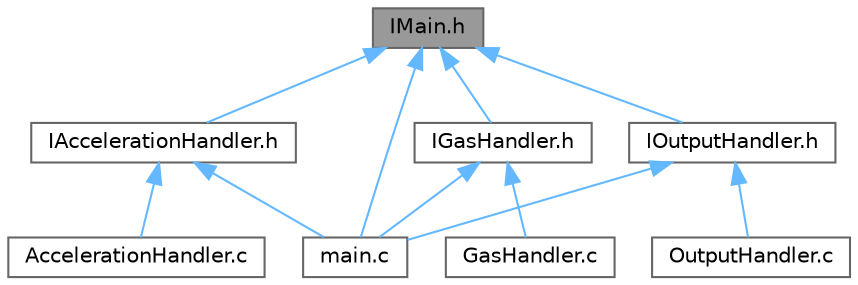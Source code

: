 digraph "IMain.h"
{
 // LATEX_PDF_SIZE
  bgcolor="transparent";
  edge [fontname=Helvetica,fontsize=10,labelfontname=Helvetica,labelfontsize=10];
  node [fontname=Helvetica,fontsize=10,shape=box,height=0.2,width=0.4];
  Node1 [id="Node000001",label="IMain.h",height=0.2,width=0.4,color="gray40", fillcolor="grey60", style="filled", fontcolor="black",tooltip=" "];
  Node1 -> Node2 [id="edge1_Node000001_Node000002",dir="back",color="steelblue1",style="solid",tooltip=" "];
  Node2 [id="Node000002",label="IAccelerationHandler.h",height=0.2,width=0.4,color="grey40", fillcolor="white", style="filled",URL="$_i_acceleration_handler_8h.html",tooltip="This header file is an interface for the use of the acceleration sensor."];
  Node2 -> Node3 [id="edge2_Node000002_Node000003",dir="back",color="steelblue1",style="solid",tooltip=" "];
  Node3 [id="Node000003",label="AccelerationHandler.c",height=0.2,width=0.4,color="grey40", fillcolor="white", style="filled",URL="$_acceleration_handler_8c.html",tooltip="This Class implements the IAccelerationHandler.h header file. It uses Pin 9 (P1.3) and 10 (P1...."];
  Node2 -> Node4 [id="edge3_Node000002_Node000004",dir="back",color="steelblue1",style="solid",tooltip=" "];
  Node4 [id="Node000004",label="main.c",height=0.2,width=0.4,color="grey40", fillcolor="white", style="filled",URL="$main_8c.html",tooltip="The main method gets called at start of the device interrupts: P2: Acknowledge-Button P3: Movement/Ta..."];
  Node1 -> Node5 [id="edge4_Node000001_Node000005",dir="back",color="steelblue1",style="solid",tooltip=" "];
  Node5 [id="Node000005",label="IGasHandler.h",height=0.2,width=0.4,color="grey40", fillcolor="white", style="filled",URL="$_i_gas_handler_8h.html",tooltip="This header file is an interface for the use of the gas measuring sensor."];
  Node5 -> Node6 [id="edge5_Node000005_Node000006",dir="back",color="steelblue1",style="solid",tooltip=" "];
  Node6 [id="Node000006",label="GasHandler.c",height=0.2,width=0.4,color="grey40", fillcolor="white", style="filled",URL="$_gas_handler_8c.html",tooltip="This Class implements the IGasHandler.h header file. It uses Pin 32 (P3.7) for activating the Gas Sen..."];
  Node5 -> Node4 [id="edge6_Node000005_Node000004",dir="back",color="steelblue1",style="solid",tooltip=" "];
  Node1 -> Node7 [id="edge7_Node000001_Node000007",dir="back",color="steelblue1",style="solid",tooltip=" "];
  Node7 [id="Node000007",label="IOutputHandler.h",height=0.2,width=0.4,color="grey40", fillcolor="white", style="filled",URL="$_i_output_handler_8h.html",tooltip="This header file is an interface for outputting Data."];
  Node7 -> Node8 [id="edge8_Node000007_Node000008",dir="back",color="steelblue1",style="solid",tooltip=" "];
  Node8 [id="Node000008",label="OutputHandler.c",height=0.2,width=0.4,color="grey40", fillcolor="white", style="filled",URL="$_output_handler_8c.html",tooltip="This Class implements the IOutputHandler.h header file. It uses the two onboard LEDs of the MSP430FR2..."];
  Node7 -> Node4 [id="edge9_Node000007_Node000004",dir="back",color="steelblue1",style="solid",tooltip=" "];
  Node1 -> Node4 [id="edge10_Node000001_Node000004",dir="back",color="steelblue1",style="solid",tooltip=" "];
}
